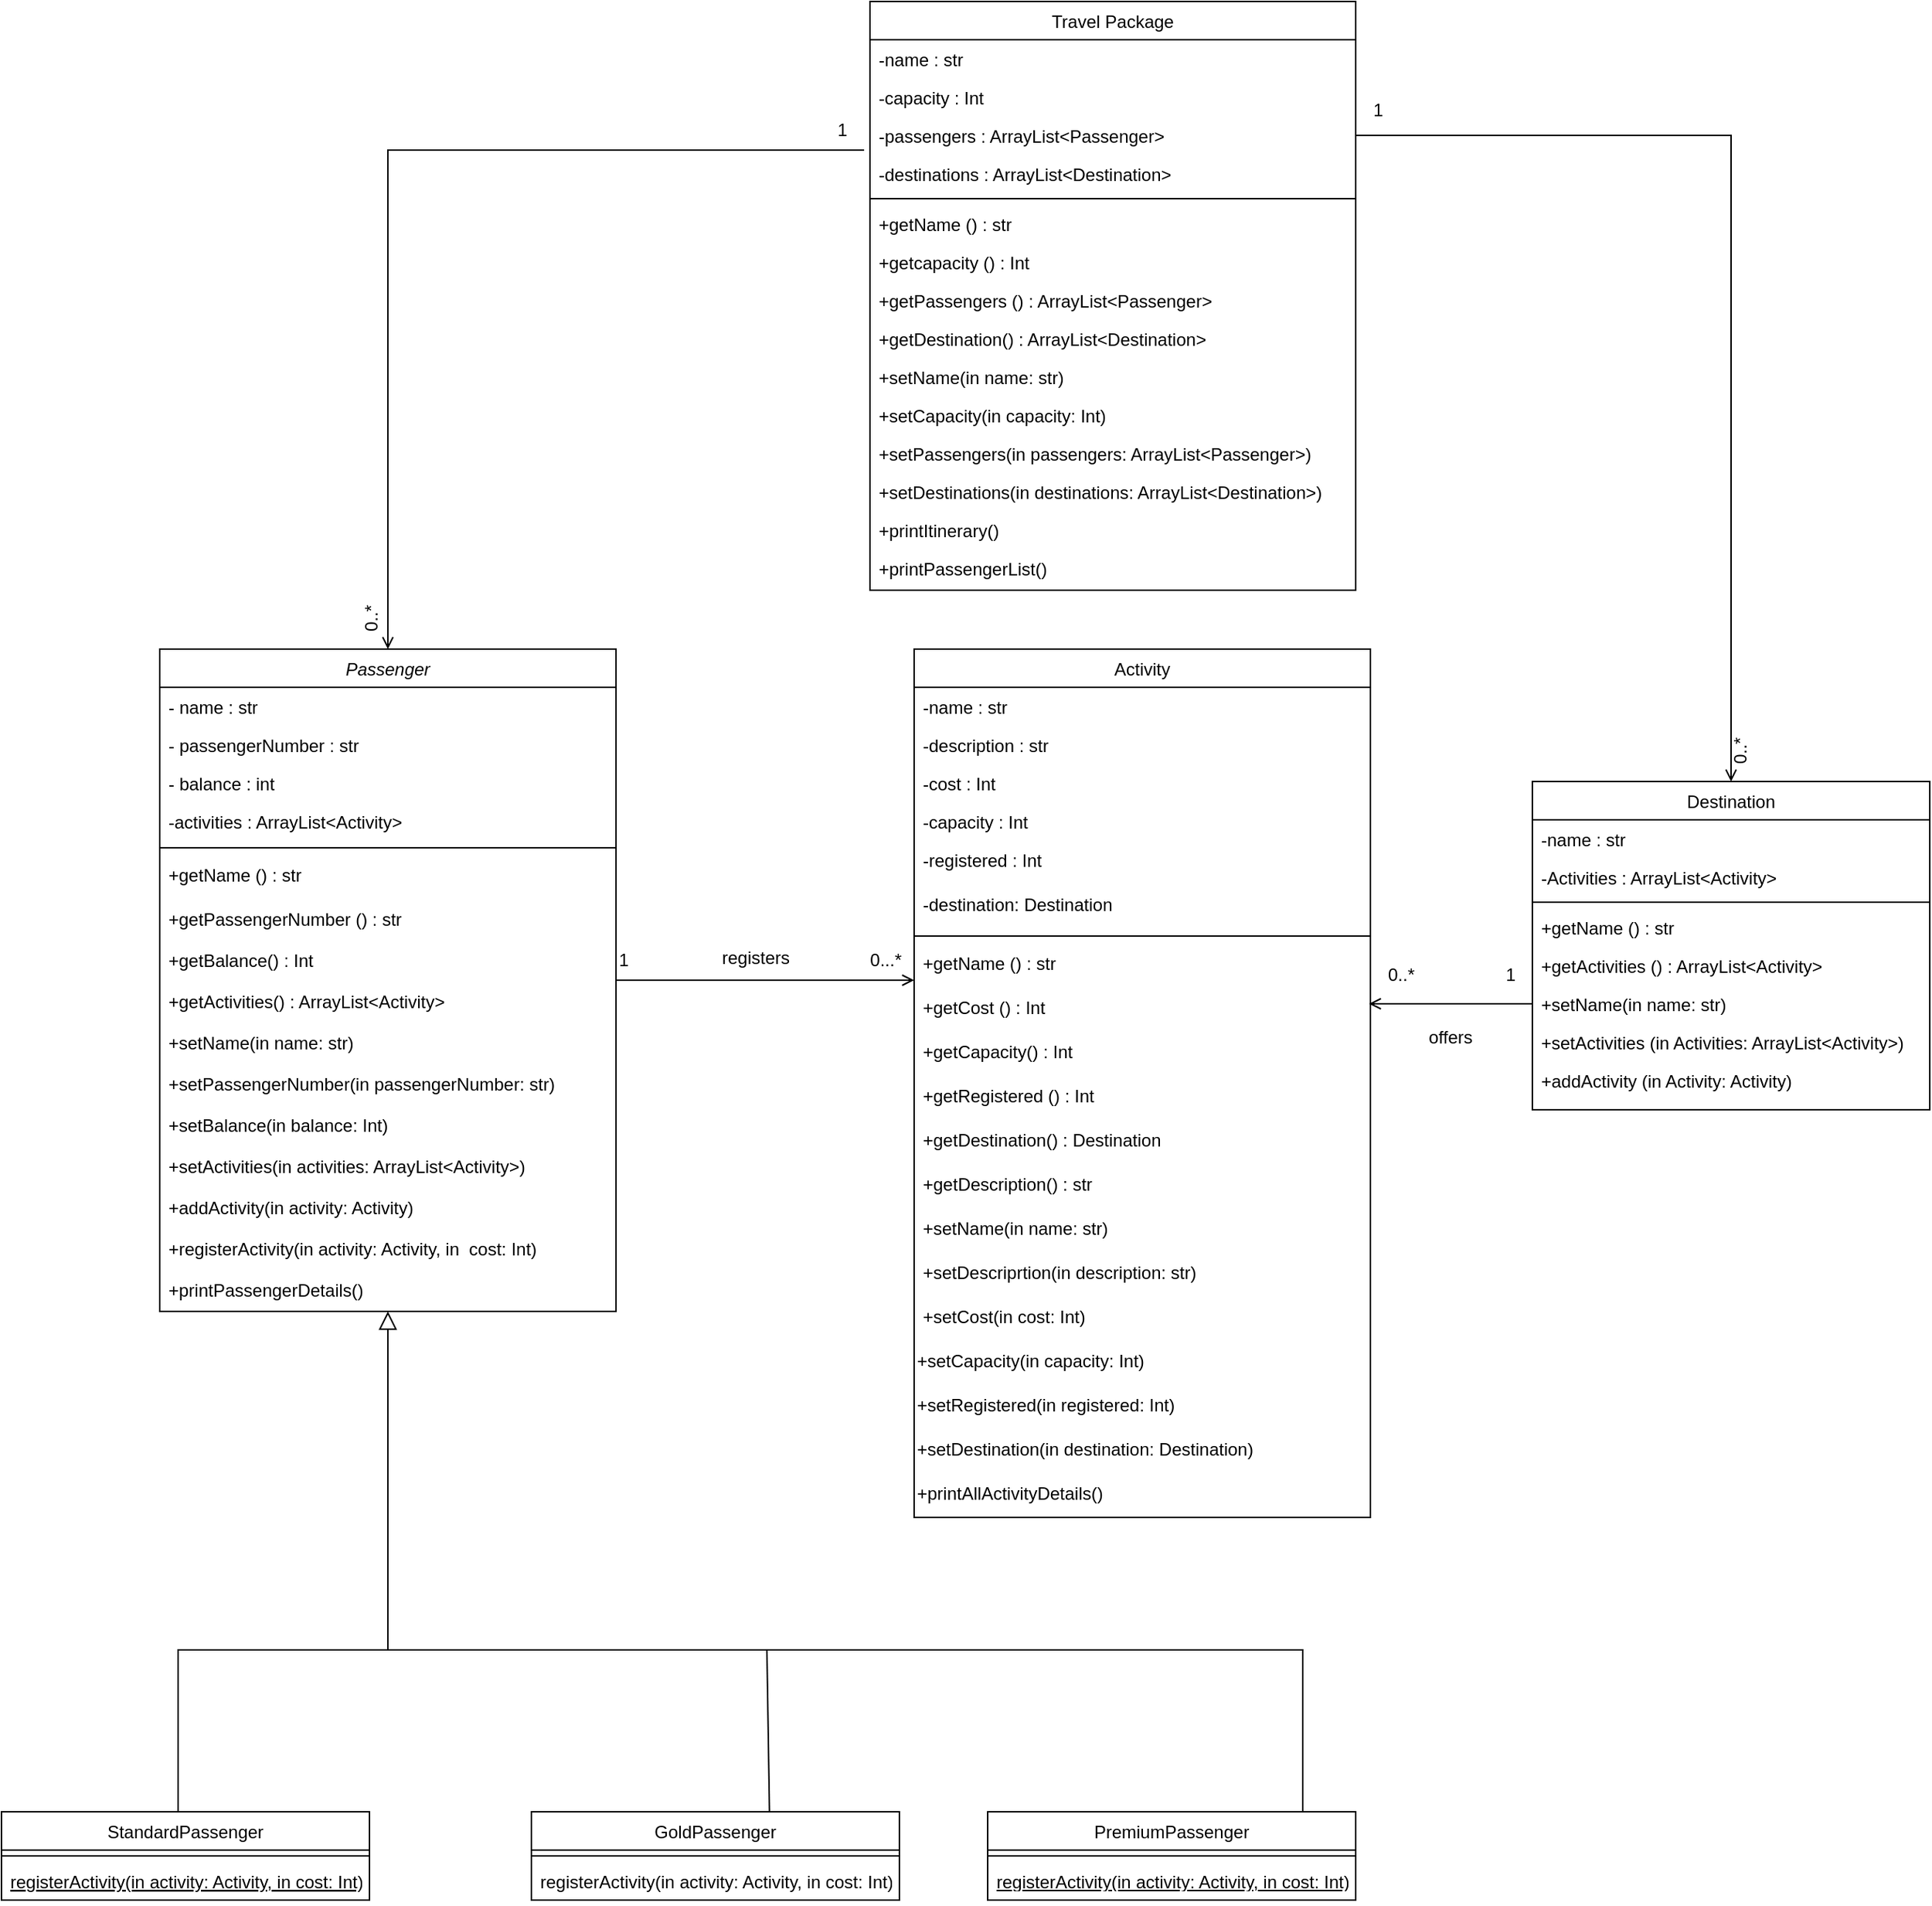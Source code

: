 <mxfile version="24.0.7" type="github">
  <diagram id="C5RBs43oDa-KdzZeNtuy" name="Page-1">
    <mxGraphModel dx="1434" dy="5427" grid="1" gridSize="10" guides="1" tooltips="1" connect="1" arrows="1" fold="1" page="1" pageScale="1" pageWidth="3300" pageHeight="4681" math="0" shadow="0">
      <root>
        <mxCell id="WIyWlLk6GJQsqaUBKTNV-0" />
        <mxCell id="WIyWlLk6GJQsqaUBKTNV-1" parent="WIyWlLk6GJQsqaUBKTNV-0" />
        <mxCell id="zkfFHV4jXpPFQw0GAbJ--0" value="Passenger" style="swimlane;fontStyle=2;align=center;verticalAlign=top;childLayout=stackLayout;horizontal=1;startSize=26;horizontalStack=0;resizeParent=1;resizeLast=0;collapsible=1;marginBottom=0;rounded=0;shadow=0;strokeWidth=1;" parent="WIyWlLk6GJQsqaUBKTNV-1" vertex="1">
          <mxGeometry x="227.5" y="270" width="310" height="450" as="geometry">
            <mxRectangle x="230" y="140" width="160" height="26" as="alternateBounds" />
          </mxGeometry>
        </mxCell>
        <mxCell id="zkfFHV4jXpPFQw0GAbJ--1" value="- name : str" style="text;align=left;verticalAlign=top;spacingLeft=4;spacingRight=4;overflow=hidden;rotatable=0;points=[[0,0.5],[1,0.5]];portConstraint=eastwest;" parent="zkfFHV4jXpPFQw0GAbJ--0" vertex="1">
          <mxGeometry y="26" width="310" height="26" as="geometry" />
        </mxCell>
        <mxCell id="zkfFHV4jXpPFQw0GAbJ--2" value="- passengerNumber : str" style="text;align=left;verticalAlign=top;spacingLeft=4;spacingRight=4;overflow=hidden;rotatable=0;points=[[0,0.5],[1,0.5]];portConstraint=eastwest;rounded=0;shadow=0;html=0;" parent="zkfFHV4jXpPFQw0GAbJ--0" vertex="1">
          <mxGeometry y="52" width="310" height="26" as="geometry" />
        </mxCell>
        <mxCell id="zkfFHV4jXpPFQw0GAbJ--3" value="- balance : int&#xa;&#xa;- Activities : ArrayLost&lt;Activity&gt;" style="text;align=left;verticalAlign=top;spacingLeft=4;spacingRight=4;overflow=hidden;rotatable=0;points=[[0,0.5],[1,0.5]];portConstraint=eastwest;rounded=0;shadow=0;html=0;" parent="zkfFHV4jXpPFQw0GAbJ--0" vertex="1">
          <mxGeometry y="78" width="310" height="26" as="geometry" />
        </mxCell>
        <mxCell id="fB54AsZIP67jXepSMX-1-92" value="-activities : ArrayList&lt;Activity&gt;" style="text;align=left;verticalAlign=top;spacingLeft=4;spacingRight=4;overflow=hidden;rotatable=0;points=[[0,0.5],[1,0.5]];portConstraint=eastwest;rounded=0;shadow=0;html=0;" vertex="1" parent="zkfFHV4jXpPFQw0GAbJ--0">
          <mxGeometry y="104" width="310" height="26" as="geometry" />
        </mxCell>
        <mxCell id="zkfFHV4jXpPFQw0GAbJ--4" value="" style="line;html=1;strokeWidth=1;align=left;verticalAlign=middle;spacingTop=-1;spacingLeft=3;spacingRight=3;rotatable=0;labelPosition=right;points=[];portConstraint=eastwest;" parent="zkfFHV4jXpPFQw0GAbJ--0" vertex="1">
          <mxGeometry y="130" width="310" height="10" as="geometry" />
        </mxCell>
        <mxCell id="zkfFHV4jXpPFQw0GAbJ--5" value="+getName () : str" style="text;align=left;verticalAlign=top;spacingLeft=4;spacingRight=4;overflow=hidden;rotatable=0;points=[[0,0.5],[1,0.5]];portConstraint=eastwest;" parent="zkfFHV4jXpPFQw0GAbJ--0" vertex="1">
          <mxGeometry y="140" width="310" height="30" as="geometry" />
        </mxCell>
        <mxCell id="fB54AsZIP67jXepSMX-1-48" value="+getPassengerNumber () : str" style="text;align=left;verticalAlign=top;spacingLeft=4;spacingRight=4;overflow=hidden;rotatable=0;points=[[0,0.5],[1,0.5]];portConstraint=eastwest;" vertex="1" parent="zkfFHV4jXpPFQw0GAbJ--0">
          <mxGeometry y="170" width="310" height="28" as="geometry" />
        </mxCell>
        <mxCell id="fB54AsZIP67jXepSMX-1-49" value="+getBalance() : Int" style="text;align=left;verticalAlign=top;spacingLeft=4;spacingRight=4;overflow=hidden;rotatable=0;points=[[0,0.5],[1,0.5]];portConstraint=eastwest;" vertex="1" parent="zkfFHV4jXpPFQw0GAbJ--0">
          <mxGeometry y="198" width="310" height="28" as="geometry" />
        </mxCell>
        <mxCell id="fB54AsZIP67jXepSMX-1-93" value="+getActivities() : ArrayList&lt;Activity&gt;" style="text;align=left;verticalAlign=top;spacingLeft=4;spacingRight=4;overflow=hidden;rotatable=0;points=[[0,0.5],[1,0.5]];portConstraint=eastwest;" vertex="1" parent="zkfFHV4jXpPFQw0GAbJ--0">
          <mxGeometry y="226" width="310" height="28" as="geometry" />
        </mxCell>
        <mxCell id="fB54AsZIP67jXepSMX-1-94" value="+setName(in name: str) " style="text;align=left;verticalAlign=top;spacingLeft=4;spacingRight=4;overflow=hidden;rotatable=0;points=[[0,0.5],[1,0.5]];portConstraint=eastwest;" vertex="1" parent="zkfFHV4jXpPFQw0GAbJ--0">
          <mxGeometry y="254" width="310" height="28" as="geometry" />
        </mxCell>
        <mxCell id="fB54AsZIP67jXepSMX-1-95" value="+setPassengerNumber(in passengerNumber: str) " style="text;align=left;verticalAlign=top;spacingLeft=4;spacingRight=4;overflow=hidden;rotatable=0;points=[[0,0.5],[1,0.5]];portConstraint=eastwest;" vertex="1" parent="zkfFHV4jXpPFQw0GAbJ--0">
          <mxGeometry y="282" width="310" height="28" as="geometry" />
        </mxCell>
        <mxCell id="fB54AsZIP67jXepSMX-1-96" value="+setBalance(in balance: Int) " style="text;align=left;verticalAlign=top;spacingLeft=4;spacingRight=4;overflow=hidden;rotatable=0;points=[[0,0.5],[1,0.5]];portConstraint=eastwest;" vertex="1" parent="zkfFHV4jXpPFQw0GAbJ--0">
          <mxGeometry y="310" width="310" height="28" as="geometry" />
        </mxCell>
        <mxCell id="fB54AsZIP67jXepSMX-1-97" value="+setActivities(in activities: ArrayList&lt;Activity&gt;) " style="text;align=left;verticalAlign=top;spacingLeft=4;spacingRight=4;overflow=hidden;rotatable=0;points=[[0,0.5],[1,0.5]];portConstraint=eastwest;" vertex="1" parent="zkfFHV4jXpPFQw0GAbJ--0">
          <mxGeometry y="338" width="310" height="28" as="geometry" />
        </mxCell>
        <mxCell id="fB54AsZIP67jXepSMX-1-112" value="+addActivity(in activity: Activity) " style="text;align=left;verticalAlign=top;spacingLeft=4;spacingRight=4;overflow=hidden;rotatable=0;points=[[0,0.5],[1,0.5]];portConstraint=eastwest;" vertex="1" parent="zkfFHV4jXpPFQw0GAbJ--0">
          <mxGeometry y="366" width="310" height="28" as="geometry" />
        </mxCell>
        <mxCell id="fB54AsZIP67jXepSMX-1-113" value="+registerActivity(in activity: Activity, in  cost: Int) " style="text;align=left;verticalAlign=top;spacingLeft=4;spacingRight=4;overflow=hidden;rotatable=0;points=[[0,0.5],[1,0.5]];portConstraint=eastwest;" vertex="1" parent="zkfFHV4jXpPFQw0GAbJ--0">
          <mxGeometry y="394" width="310" height="28" as="geometry" />
        </mxCell>
        <mxCell id="fB54AsZIP67jXepSMX-1-114" value="+printPassengerDetails()" style="text;align=left;verticalAlign=top;spacingLeft=4;spacingRight=4;overflow=hidden;rotatable=0;points=[[0,0.5],[1,0.5]];portConstraint=eastwest;" vertex="1" parent="zkfFHV4jXpPFQw0GAbJ--0">
          <mxGeometry y="422" width="310" height="28" as="geometry" />
        </mxCell>
        <mxCell id="zkfFHV4jXpPFQw0GAbJ--6" value="StandardPassenger" style="swimlane;fontStyle=0;align=center;verticalAlign=top;childLayout=stackLayout;horizontal=1;startSize=26;horizontalStack=0;resizeParent=1;resizeLast=0;collapsible=1;marginBottom=0;rounded=0;shadow=0;strokeWidth=1;" parent="WIyWlLk6GJQsqaUBKTNV-1" vertex="1">
          <mxGeometry x="120" y="1060" width="250" height="60" as="geometry">
            <mxRectangle x="130" y="380" width="160" height="26" as="alternateBounds" />
          </mxGeometry>
        </mxCell>
        <mxCell id="zkfFHV4jXpPFQw0GAbJ--9" value="" style="line;html=1;strokeWidth=1;align=left;verticalAlign=middle;spacingTop=-1;spacingLeft=3;spacingRight=3;rotatable=0;labelPosition=right;points=[];portConstraint=eastwest;" parent="zkfFHV4jXpPFQw0GAbJ--6" vertex="1">
          <mxGeometry y="26" width="250" height="8" as="geometry" />
        </mxCell>
        <mxCell id="zkfFHV4jXpPFQw0GAbJ--10" value="registerActivity(in activity: Activity, in cost: Int)" style="text;align=left;verticalAlign=top;spacingLeft=4;spacingRight=4;overflow=hidden;rotatable=0;points=[[0,0.5],[1,0.5]];portConstraint=eastwest;fontStyle=4" parent="zkfFHV4jXpPFQw0GAbJ--6" vertex="1">
          <mxGeometry y="34" width="250" height="20" as="geometry" />
        </mxCell>
        <mxCell id="zkfFHV4jXpPFQw0GAbJ--16" value="" style="endArrow=block;endSize=10;endFill=0;shadow=0;strokeWidth=1;rounded=0;curved=0;edgeStyle=elbowEdgeStyle;elbow=vertical;exitX=0.856;exitY=0.014;exitDx=0;exitDy=0;exitPerimeter=0;" parent="WIyWlLk6GJQsqaUBKTNV-1" source="fB54AsZIP67jXepSMX-1-9" target="zkfFHV4jXpPFQw0GAbJ--0" edge="1">
          <mxGeometry width="160" relative="1" as="geometry">
            <mxPoint x="900" y="730" as="sourcePoint" />
            <mxPoint x="630" y="581" as="targetPoint" />
            <Array as="points">
              <mxPoint x="650" y="950" />
            </Array>
          </mxGeometry>
        </mxCell>
        <mxCell id="zkfFHV4jXpPFQw0GAbJ--17" value="Activity" style="swimlane;fontStyle=0;align=center;verticalAlign=top;childLayout=stackLayout;horizontal=1;startSize=26;horizontalStack=0;resizeParent=1;resizeLast=0;collapsible=1;marginBottom=0;rounded=0;shadow=0;strokeWidth=1;" parent="WIyWlLk6GJQsqaUBKTNV-1" vertex="1">
          <mxGeometry x="740" y="270" width="310" height="590" as="geometry">
            <mxRectangle x="550" y="140" width="160" height="26" as="alternateBounds" />
          </mxGeometry>
        </mxCell>
        <mxCell id="zkfFHV4jXpPFQw0GAbJ--18" value="-name : str" style="text;align=left;verticalAlign=top;spacingLeft=4;spacingRight=4;overflow=hidden;rotatable=0;points=[[0,0.5],[1,0.5]];portConstraint=eastwest;" parent="zkfFHV4jXpPFQw0GAbJ--17" vertex="1">
          <mxGeometry y="26" width="310" height="26" as="geometry" />
        </mxCell>
        <mxCell id="zkfFHV4jXpPFQw0GAbJ--19" value="-description : str" style="text;align=left;verticalAlign=top;spacingLeft=4;spacingRight=4;overflow=hidden;rotatable=0;points=[[0,0.5],[1,0.5]];portConstraint=eastwest;rounded=0;shadow=0;html=0;" parent="zkfFHV4jXpPFQw0GAbJ--17" vertex="1">
          <mxGeometry y="52" width="310" height="26" as="geometry" />
        </mxCell>
        <mxCell id="zkfFHV4jXpPFQw0GAbJ--20" value="-cost : Int" style="text;align=left;verticalAlign=top;spacingLeft=4;spacingRight=4;overflow=hidden;rotatable=0;points=[[0,0.5],[1,0.5]];portConstraint=eastwest;rounded=0;shadow=0;html=0;" parent="zkfFHV4jXpPFQw0GAbJ--17" vertex="1">
          <mxGeometry y="78" width="310" height="26" as="geometry" />
        </mxCell>
        <mxCell id="zkfFHV4jXpPFQw0GAbJ--21" value="-capacity : Int" style="text;align=left;verticalAlign=top;spacingLeft=4;spacingRight=4;overflow=hidden;rotatable=0;points=[[0,0.5],[1,0.5]];portConstraint=eastwest;rounded=0;shadow=0;html=0;" parent="zkfFHV4jXpPFQw0GAbJ--17" vertex="1">
          <mxGeometry y="104" width="310" height="26" as="geometry" />
        </mxCell>
        <mxCell id="zkfFHV4jXpPFQw0GAbJ--22" value="-registered : Int" style="text;align=left;verticalAlign=top;spacingLeft=4;spacingRight=4;overflow=hidden;rotatable=0;points=[[0,0.5],[1,0.5]];portConstraint=eastwest;rounded=0;shadow=0;html=0;" parent="zkfFHV4jXpPFQw0GAbJ--17" vertex="1">
          <mxGeometry y="130" width="310" height="30" as="geometry" />
        </mxCell>
        <mxCell id="fB54AsZIP67jXepSMX-1-122" value="-destination: Destination" style="text;align=left;verticalAlign=top;spacingLeft=4;spacingRight=4;overflow=hidden;rotatable=0;points=[[0,0.5],[1,0.5]];portConstraint=eastwest;rounded=0;shadow=0;html=0;" vertex="1" parent="zkfFHV4jXpPFQw0GAbJ--17">
          <mxGeometry y="160" width="310" height="30" as="geometry" />
        </mxCell>
        <mxCell id="zkfFHV4jXpPFQw0GAbJ--23" value="" style="line;html=1;strokeWidth=1;align=left;verticalAlign=middle;spacingTop=-1;spacingLeft=3;spacingRight=3;rotatable=0;labelPosition=right;points=[];portConstraint=eastwest;" parent="zkfFHV4jXpPFQw0GAbJ--17" vertex="1">
          <mxGeometry y="190" width="310" height="10" as="geometry" />
        </mxCell>
        <mxCell id="fB54AsZIP67jXepSMX-1-123" value="+getName () : str" style="text;align=left;verticalAlign=top;spacingLeft=4;spacingRight=4;overflow=hidden;rotatable=0;points=[[0,0.5],[1,0.5]];portConstraint=eastwest;" vertex="1" parent="zkfFHV4jXpPFQw0GAbJ--17">
          <mxGeometry y="200" width="310" height="30" as="geometry" />
        </mxCell>
        <mxCell id="fB54AsZIP67jXepSMX-1-124" value="+getCost () : Int" style="text;align=left;verticalAlign=top;spacingLeft=4;spacingRight=4;overflow=hidden;rotatable=0;points=[[0,0.5],[1,0.5]];portConstraint=eastwest;" vertex="1" parent="zkfFHV4jXpPFQw0GAbJ--17">
          <mxGeometry y="230" width="310" height="30" as="geometry" />
        </mxCell>
        <mxCell id="fB54AsZIP67jXepSMX-1-125" value="+getCapacity() : Int" style="text;align=left;verticalAlign=top;spacingLeft=4;spacingRight=4;overflow=hidden;rotatable=0;points=[[0,0.5],[1,0.5]];portConstraint=eastwest;" vertex="1" parent="zkfFHV4jXpPFQw0GAbJ--17">
          <mxGeometry y="260" width="310" height="30" as="geometry" />
        </mxCell>
        <mxCell id="fB54AsZIP67jXepSMX-1-126" value="+getRegistered () : Int" style="text;align=left;verticalAlign=top;spacingLeft=4;spacingRight=4;overflow=hidden;rotatable=0;points=[[0,0.5],[1,0.5]];portConstraint=eastwest;" vertex="1" parent="zkfFHV4jXpPFQw0GAbJ--17">
          <mxGeometry y="290" width="310" height="30" as="geometry" />
        </mxCell>
        <mxCell id="fB54AsZIP67jXepSMX-1-127" value="+getDestination() : Destination" style="text;align=left;verticalAlign=top;spacingLeft=4;spacingRight=4;overflow=hidden;rotatable=0;points=[[0,0.5],[1,0.5]];portConstraint=eastwest;" vertex="1" parent="zkfFHV4jXpPFQw0GAbJ--17">
          <mxGeometry y="320" width="310" height="30" as="geometry" />
        </mxCell>
        <mxCell id="fB54AsZIP67jXepSMX-1-155" value="+getDescription() : str " style="text;align=left;verticalAlign=top;spacingLeft=4;spacingRight=4;overflow=hidden;rotatable=0;points=[[0,0.5],[1,0.5]];portConstraint=eastwest;" vertex="1" parent="zkfFHV4jXpPFQw0GAbJ--17">
          <mxGeometry y="350" width="310" height="30" as="geometry" />
        </mxCell>
        <mxCell id="fB54AsZIP67jXepSMX-1-156" value="+setName(in name: str)" style="text;align=left;verticalAlign=top;spacingLeft=4;spacingRight=4;overflow=hidden;rotatable=0;points=[[0,0.5],[1,0.5]];portConstraint=eastwest;" vertex="1" parent="zkfFHV4jXpPFQw0GAbJ--17">
          <mxGeometry y="380" width="310" height="30" as="geometry" />
        </mxCell>
        <mxCell id="fB54AsZIP67jXepSMX-1-157" value="+setDescriprtion(in description: str)" style="text;align=left;verticalAlign=top;spacingLeft=4;spacingRight=4;overflow=hidden;rotatable=0;points=[[0,0.5],[1,0.5]];portConstraint=eastwest;" vertex="1" parent="zkfFHV4jXpPFQw0GAbJ--17">
          <mxGeometry y="410" width="310" height="30" as="geometry" />
        </mxCell>
        <mxCell id="fB54AsZIP67jXepSMX-1-158" value="+setCost(in cost: Int)" style="text;align=left;verticalAlign=top;spacingLeft=4;spacingRight=4;overflow=hidden;rotatable=0;points=[[0,0.5],[1,0.5]];portConstraint=eastwest;" vertex="1" parent="zkfFHV4jXpPFQw0GAbJ--17">
          <mxGeometry y="440" width="310" height="30" as="geometry" />
        </mxCell>
        <mxCell id="fB54AsZIP67jXepSMX-1-159" value="+setCapacity(in capacity: Int)" style="text;whiteSpace=wrap;html=1;" vertex="1" parent="zkfFHV4jXpPFQw0GAbJ--17">
          <mxGeometry y="470" width="310" height="30" as="geometry" />
        </mxCell>
        <mxCell id="fB54AsZIP67jXepSMX-1-160" value="+setRegistered(in registered: Int)" style="text;whiteSpace=wrap;html=1;" vertex="1" parent="zkfFHV4jXpPFQw0GAbJ--17">
          <mxGeometry y="500" width="310" height="30" as="geometry" />
        </mxCell>
        <mxCell id="fB54AsZIP67jXepSMX-1-162" value="+setDestination(in destination: Destination)" style="text;whiteSpace=wrap;html=1;" vertex="1" parent="zkfFHV4jXpPFQw0GAbJ--17">
          <mxGeometry y="530" width="310" height="30" as="geometry" />
        </mxCell>
        <mxCell id="fB54AsZIP67jXepSMX-1-163" value="+printAllActivityDetails()" style="text;whiteSpace=wrap;html=1;" vertex="1" parent="zkfFHV4jXpPFQw0GAbJ--17">
          <mxGeometry y="560" width="310" height="30" as="geometry" />
        </mxCell>
        <mxCell id="zkfFHV4jXpPFQw0GAbJ--26" value="" style="endArrow=open;shadow=0;strokeWidth=1;rounded=0;curved=0;endFill=1;edgeStyle=elbowEdgeStyle;elbow=vertical;" parent="WIyWlLk6GJQsqaUBKTNV-1" source="zkfFHV4jXpPFQw0GAbJ--0" target="zkfFHV4jXpPFQw0GAbJ--17" edge="1">
          <mxGeometry x="0.5" y="41" relative="1" as="geometry">
            <mxPoint x="700" y="502" as="sourcePoint" />
            <mxPoint x="860" y="502" as="targetPoint" />
            <mxPoint x="-40" y="32" as="offset" />
          </mxGeometry>
        </mxCell>
        <mxCell id="zkfFHV4jXpPFQw0GAbJ--27" value="1" style="resizable=0;align=left;verticalAlign=bottom;labelBackgroundColor=none;fontSize=12;" parent="zkfFHV4jXpPFQw0GAbJ--26" connectable="0" vertex="1">
          <mxGeometry x="-1" relative="1" as="geometry">
            <mxPoint y="-5" as="offset" />
          </mxGeometry>
        </mxCell>
        <mxCell id="zkfFHV4jXpPFQw0GAbJ--28" value="0...*" style="resizable=0;align=right;verticalAlign=bottom;labelBackgroundColor=none;fontSize=12;" parent="zkfFHV4jXpPFQw0GAbJ--26" connectable="0" vertex="1">
          <mxGeometry x="1" relative="1" as="geometry">
            <mxPoint x="-7" y="-5" as="offset" />
          </mxGeometry>
        </mxCell>
        <mxCell id="zkfFHV4jXpPFQw0GAbJ--29" value="registers" style="text;html=1;resizable=0;points=[];;align=center;verticalAlign=middle;labelBackgroundColor=none;rounded=0;shadow=0;strokeWidth=1;fontSize=12;" parent="zkfFHV4jXpPFQw0GAbJ--26" vertex="1" connectable="0">
          <mxGeometry x="0.5" y="49" relative="1" as="geometry">
            <mxPoint x="-58" y="34" as="offset" />
          </mxGeometry>
        </mxCell>
        <mxCell id="fB54AsZIP67jXepSMX-1-3" value="GoldPassenger" style="swimlane;fontStyle=0;align=center;verticalAlign=top;childLayout=stackLayout;horizontal=1;startSize=26;horizontalStack=0;resizeParent=1;resizeLast=0;collapsible=1;marginBottom=0;rounded=0;shadow=0;strokeWidth=1;" vertex="1" parent="WIyWlLk6GJQsqaUBKTNV-1">
          <mxGeometry x="480" y="1060" width="250" height="60" as="geometry">
            <mxRectangle x="130" y="380" width="160" height="26" as="alternateBounds" />
          </mxGeometry>
        </mxCell>
        <mxCell id="fB54AsZIP67jXepSMX-1-6" value="" style="line;html=1;strokeWidth=1;align=left;verticalAlign=middle;spacingTop=-1;spacingLeft=3;spacingRight=3;rotatable=0;labelPosition=right;points=[];portConstraint=eastwest;" vertex="1" parent="fB54AsZIP67jXepSMX-1-3">
          <mxGeometry y="26" width="250" height="8" as="geometry" />
        </mxCell>
        <mxCell id="fB54AsZIP67jXepSMX-1-5" value="registerActivity(in activity: Activity, in cost: Int)" style="text;align=left;verticalAlign=top;spacingLeft=4;spacingRight=4;overflow=hidden;rotatable=0;points=[[0,0.5],[1,0.5]];portConstraint=eastwest;rounded=0;shadow=0;html=0;" vertex="1" parent="fB54AsZIP67jXepSMX-1-3">
          <mxGeometry y="34" width="250" height="26" as="geometry" />
        </mxCell>
        <mxCell id="fB54AsZIP67jXepSMX-1-9" value="PremiumPassenger" style="swimlane;fontStyle=0;align=center;verticalAlign=top;childLayout=stackLayout;horizontal=1;startSize=26;horizontalStack=0;resizeParent=1;resizeLast=0;collapsible=1;marginBottom=0;rounded=0;shadow=0;strokeWidth=1;" vertex="1" parent="WIyWlLk6GJQsqaUBKTNV-1">
          <mxGeometry x="790" y="1060" width="250" height="60" as="geometry">
            <mxRectangle x="130" y="380" width="160" height="26" as="alternateBounds" />
          </mxGeometry>
        </mxCell>
        <mxCell id="fB54AsZIP67jXepSMX-1-12" value="" style="line;html=1;strokeWidth=1;align=left;verticalAlign=middle;spacingTop=-1;spacingLeft=3;spacingRight=3;rotatable=0;labelPosition=right;points=[];portConstraint=eastwest;" vertex="1" parent="fB54AsZIP67jXepSMX-1-9">
          <mxGeometry y="26" width="250" height="8" as="geometry" />
        </mxCell>
        <mxCell id="fB54AsZIP67jXepSMX-1-13" value="registerActivity(in activity: Activity, in cost: Int)" style="text;align=left;verticalAlign=top;spacingLeft=4;spacingRight=4;overflow=hidden;rotatable=0;points=[[0,0.5],[1,0.5]];portConstraint=eastwest;fontStyle=4" vertex="1" parent="fB54AsZIP67jXepSMX-1-9">
          <mxGeometry y="34" width="250" height="16" as="geometry" />
        </mxCell>
        <mxCell id="fB54AsZIP67jXepSMX-1-18" value="Destination" style="swimlane;fontStyle=0;align=center;verticalAlign=top;childLayout=stackLayout;horizontal=1;startSize=26;horizontalStack=0;resizeParent=1;resizeLast=0;collapsible=1;marginBottom=0;rounded=0;shadow=0;strokeWidth=1;" vertex="1" parent="WIyWlLk6GJQsqaUBKTNV-1">
          <mxGeometry x="1160" y="360" width="270" height="223" as="geometry">
            <mxRectangle x="550" y="140" width="160" height="26" as="alternateBounds" />
          </mxGeometry>
        </mxCell>
        <mxCell id="fB54AsZIP67jXepSMX-1-19" value="-name : str" style="text;align=left;verticalAlign=top;spacingLeft=4;spacingRight=4;overflow=hidden;rotatable=0;points=[[0,0.5],[1,0.5]];portConstraint=eastwest;" vertex="1" parent="fB54AsZIP67jXepSMX-1-18">
          <mxGeometry y="26" width="270" height="26" as="geometry" />
        </mxCell>
        <mxCell id="fB54AsZIP67jXepSMX-1-20" value="-Activities : ArrayList&lt;Activity&gt;" style="text;align=left;verticalAlign=top;spacingLeft=4;spacingRight=4;overflow=hidden;rotatable=0;points=[[0,0.5],[1,0.5]];portConstraint=eastwest;rounded=0;shadow=0;html=0;" vertex="1" parent="fB54AsZIP67jXepSMX-1-18">
          <mxGeometry y="52" width="270" height="26" as="geometry" />
        </mxCell>
        <mxCell id="fB54AsZIP67jXepSMX-1-24" value="" style="line;html=1;strokeWidth=1;align=left;verticalAlign=middle;spacingTop=-1;spacingLeft=3;spacingRight=3;rotatable=0;labelPosition=right;points=[];portConstraint=eastwest;" vertex="1" parent="fB54AsZIP67jXepSMX-1-18">
          <mxGeometry y="78" width="270" height="8" as="geometry" />
        </mxCell>
        <mxCell id="fB54AsZIP67jXepSMX-1-25" value="+getName () : str" style="text;align=left;verticalAlign=top;spacingLeft=4;spacingRight=4;overflow=hidden;rotatable=0;points=[[0,0.5],[1,0.5]];portConstraint=eastwest;" vertex="1" parent="fB54AsZIP67jXepSMX-1-18">
          <mxGeometry y="86" width="270" height="26" as="geometry" />
        </mxCell>
        <mxCell id="fB54AsZIP67jXepSMX-1-26" value="+getActivities () : ArrayList&lt;Activity&gt;" style="text;align=left;verticalAlign=top;spacingLeft=4;spacingRight=4;overflow=hidden;rotatable=0;points=[[0,0.5],[1,0.5]];portConstraint=eastwest;" vertex="1" parent="fB54AsZIP67jXepSMX-1-18">
          <mxGeometry y="112" width="270" height="26" as="geometry" />
        </mxCell>
        <mxCell id="fB54AsZIP67jXepSMX-1-175" style="edgeStyle=orthogonalEdgeStyle;rounded=0;orthogonalLoop=1;jettySize=auto;html=1;endArrow=open;endFill=0;" edge="1" parent="fB54AsZIP67jXepSMX-1-18" source="fB54AsZIP67jXepSMX-1-59">
          <mxGeometry relative="1" as="geometry">
            <mxPoint x="-111" y="151" as="targetPoint" />
          </mxGeometry>
        </mxCell>
        <mxCell id="fB54AsZIP67jXepSMX-1-59" value="+setName(in name: str) " style="text;align=left;verticalAlign=top;spacingLeft=4;spacingRight=4;overflow=hidden;rotatable=0;points=[[0,0.5],[1,0.5]];portConstraint=eastwest;" vertex="1" parent="fB54AsZIP67jXepSMX-1-18">
          <mxGeometry y="138" width="270" height="26" as="geometry" />
        </mxCell>
        <mxCell id="fB54AsZIP67jXepSMX-1-58" value="+setActivities (in Activities: ArrayList&lt;Activity&gt;)" style="text;align=left;verticalAlign=top;spacingLeft=4;spacingRight=4;overflow=hidden;rotatable=0;points=[[0,0.5],[1,0.5]];portConstraint=eastwest;" vertex="1" parent="fB54AsZIP67jXepSMX-1-18">
          <mxGeometry y="164" width="270" height="26" as="geometry" />
        </mxCell>
        <mxCell id="fB54AsZIP67jXepSMX-1-60" value="+addActivity (in Activity: Activity)" style="text;align=left;verticalAlign=top;spacingLeft=4;spacingRight=4;overflow=hidden;rotatable=0;points=[[0,0.5],[1,0.5]];portConstraint=eastwest;" vertex="1" parent="fB54AsZIP67jXepSMX-1-18">
          <mxGeometry y="190" width="270" height="26" as="geometry" />
        </mxCell>
        <mxCell id="fB54AsZIP67jXepSMX-1-27" value="Travel Package" style="swimlane;fontStyle=0;align=center;verticalAlign=top;childLayout=stackLayout;horizontal=1;startSize=26;horizontalStack=0;resizeParent=1;resizeLast=0;collapsible=1;marginBottom=0;rounded=0;shadow=0;strokeWidth=1;" vertex="1" parent="WIyWlLk6GJQsqaUBKTNV-1">
          <mxGeometry x="710" y="-170" width="330" height="400" as="geometry">
            <mxRectangle x="550" y="140" width="160" height="26" as="alternateBounds" />
          </mxGeometry>
        </mxCell>
        <mxCell id="fB54AsZIP67jXepSMX-1-28" value="-name : str" style="text;align=left;verticalAlign=top;spacingLeft=4;spacingRight=4;overflow=hidden;rotatable=0;points=[[0,0.5],[1,0.5]];portConstraint=eastwest;" vertex="1" parent="fB54AsZIP67jXepSMX-1-27">
          <mxGeometry y="26" width="330" height="26" as="geometry" />
        </mxCell>
        <mxCell id="fB54AsZIP67jXepSMX-1-29" value="-capacity : Int" style="text;align=left;verticalAlign=top;spacingLeft=4;spacingRight=4;overflow=hidden;rotatable=0;points=[[0,0.5],[1,0.5]];portConstraint=eastwest;rounded=0;shadow=0;html=0;" vertex="1" parent="fB54AsZIP67jXepSMX-1-27">
          <mxGeometry y="52" width="330" height="26" as="geometry" />
        </mxCell>
        <mxCell id="fB54AsZIP67jXepSMX-1-30" value="-passengers : ArrayList&lt;Passenger&gt;" style="text;align=left;verticalAlign=top;spacingLeft=4;spacingRight=4;overflow=hidden;rotatable=0;points=[[0,0.5],[1,0.5]];portConstraint=eastwest;rounded=0;shadow=0;html=0;" vertex="1" parent="fB54AsZIP67jXepSMX-1-27">
          <mxGeometry y="78" width="330" height="26" as="geometry" />
        </mxCell>
        <mxCell id="fB54AsZIP67jXepSMX-1-31" value="-destinations : ArrayList&lt;Destination&gt;" style="text;align=left;verticalAlign=top;spacingLeft=4;spacingRight=4;overflow=hidden;rotatable=0;points=[[0,0.5],[1,0.5]];portConstraint=eastwest;rounded=0;shadow=0;html=0;" vertex="1" parent="fB54AsZIP67jXepSMX-1-27">
          <mxGeometry y="104" width="330" height="26" as="geometry" />
        </mxCell>
        <mxCell id="fB54AsZIP67jXepSMX-1-33" value="" style="line;html=1;strokeWidth=1;align=left;verticalAlign=middle;spacingTop=-1;spacingLeft=3;spacingRight=3;rotatable=0;labelPosition=right;points=[];portConstraint=eastwest;" vertex="1" parent="fB54AsZIP67jXepSMX-1-27">
          <mxGeometry y="130" width="330" height="8" as="geometry" />
        </mxCell>
        <mxCell id="fB54AsZIP67jXepSMX-1-34" value="+getName () : str" style="text;align=left;verticalAlign=top;spacingLeft=4;spacingRight=4;overflow=hidden;rotatable=0;points=[[0,0.5],[1,0.5]];portConstraint=eastwest;" vertex="1" parent="fB54AsZIP67jXepSMX-1-27">
          <mxGeometry y="138" width="330" height="26" as="geometry" />
        </mxCell>
        <mxCell id="fB54AsZIP67jXepSMX-1-35" value="+getcapacity () : Int" style="text;align=left;verticalAlign=top;spacingLeft=4;spacingRight=4;overflow=hidden;rotatable=0;points=[[0,0.5],[1,0.5]];portConstraint=eastwest;" vertex="1" parent="fB54AsZIP67jXepSMX-1-27">
          <mxGeometry y="164" width="330" height="26" as="geometry" />
        </mxCell>
        <mxCell id="fB54AsZIP67jXepSMX-1-70" value="+getPassengers () : ArrayList&lt;Passenger&gt;" style="text;align=left;verticalAlign=top;spacingLeft=4;spacingRight=4;overflow=hidden;rotatable=0;points=[[0,0.5],[1,0.5]];portConstraint=eastwest;" vertex="1" parent="fB54AsZIP67jXepSMX-1-27">
          <mxGeometry y="190" width="330" height="26" as="geometry" />
        </mxCell>
        <mxCell id="fB54AsZIP67jXepSMX-1-71" value="+getDestination() : ArrayList&lt;Destination&gt;" style="text;align=left;verticalAlign=top;spacingLeft=4;spacingRight=4;overflow=hidden;rotatable=0;points=[[0,0.5],[1,0.5]];portConstraint=eastwest;" vertex="1" parent="fB54AsZIP67jXepSMX-1-27">
          <mxGeometry y="216" width="330" height="26" as="geometry" />
        </mxCell>
        <mxCell id="fB54AsZIP67jXepSMX-1-72" value="+setName(in name: str)" style="text;align=left;verticalAlign=top;spacingLeft=4;spacingRight=4;overflow=hidden;rotatable=0;points=[[0,0.5],[1,0.5]];portConstraint=eastwest;" vertex="1" parent="fB54AsZIP67jXepSMX-1-27">
          <mxGeometry y="242" width="330" height="26" as="geometry" />
        </mxCell>
        <mxCell id="fB54AsZIP67jXepSMX-1-73" value="+setCapacity(in capacity: Int)" style="text;align=left;verticalAlign=top;spacingLeft=4;spacingRight=4;overflow=hidden;rotatable=0;points=[[0,0.5],[1,0.5]];portConstraint=eastwest;" vertex="1" parent="fB54AsZIP67jXepSMX-1-27">
          <mxGeometry y="268" width="330" height="26" as="geometry" />
        </mxCell>
        <mxCell id="fB54AsZIP67jXepSMX-1-88" value="+setPassengers(in passengers: ArrayList&lt;Passenger&gt;)" style="text;align=left;verticalAlign=top;spacingLeft=4;spacingRight=4;overflow=hidden;rotatable=0;points=[[0,0.5],[1,0.5]];portConstraint=eastwest;" vertex="1" parent="fB54AsZIP67jXepSMX-1-27">
          <mxGeometry y="294" width="330" height="26" as="geometry" />
        </mxCell>
        <mxCell id="fB54AsZIP67jXepSMX-1-89" value="+setDestinations(in destinations: ArrayList&lt;Destination&gt;)" style="text;align=left;verticalAlign=top;spacingLeft=4;spacingRight=4;overflow=hidden;rotatable=0;points=[[0,0.5],[1,0.5]];portConstraint=eastwest;" vertex="1" parent="fB54AsZIP67jXepSMX-1-27">
          <mxGeometry y="320" width="330" height="26" as="geometry" />
        </mxCell>
        <mxCell id="fB54AsZIP67jXepSMX-1-90" value="+printItinerary()" style="text;align=left;verticalAlign=top;spacingLeft=4;spacingRight=4;overflow=hidden;rotatable=0;points=[[0,0.5],[1,0.5]];portConstraint=eastwest;" vertex="1" parent="fB54AsZIP67jXepSMX-1-27">
          <mxGeometry y="346" width="330" height="26" as="geometry" />
        </mxCell>
        <mxCell id="fB54AsZIP67jXepSMX-1-91" value="+printPassengerList()" style="text;align=left;verticalAlign=top;spacingLeft=4;spacingRight=4;overflow=hidden;rotatable=0;points=[[0,0.5],[1,0.5]];portConstraint=eastwest;" vertex="1" parent="fB54AsZIP67jXepSMX-1-27">
          <mxGeometry y="372" width="330" height="26" as="geometry" />
        </mxCell>
        <mxCell id="fB54AsZIP67jXepSMX-1-161" value="" style="endArrow=none;html=1;rounded=0;exitX=0.647;exitY=0.007;exitDx=0;exitDy=0;exitPerimeter=0;" edge="1" parent="WIyWlLk6GJQsqaUBKTNV-1" source="fB54AsZIP67jXepSMX-1-3">
          <mxGeometry width="50" height="50" relative="1" as="geometry">
            <mxPoint x="640" y="1040" as="sourcePoint" />
            <mxPoint x="640" y="950" as="targetPoint" />
          </mxGeometry>
        </mxCell>
        <mxCell id="fB54AsZIP67jXepSMX-1-166" value="1" style="resizable=0;align=left;verticalAlign=bottom;labelBackgroundColor=none;fontSize=12;rotation=0;" connectable="0" vertex="1" parent="WIyWlLk6GJQsqaUBKTNV-1">
          <mxGeometry x="710" y="-80" as="geometry">
            <mxPoint x="-24" y="6" as="offset" />
          </mxGeometry>
        </mxCell>
        <mxCell id="fB54AsZIP67jXepSMX-1-36" style="edgeStyle=orthogonalEdgeStyle;rounded=0;orthogonalLoop=1;jettySize=auto;html=1;exitX=-0.012;exitY=-0.115;exitDx=0;exitDy=0;entryX=0.5;entryY=0;entryDx=0;entryDy=0;endArrow=open;endFill=0;exitPerimeter=0;" edge="1" parent="WIyWlLk6GJQsqaUBKTNV-1" source="fB54AsZIP67jXepSMX-1-31" target="zkfFHV4jXpPFQw0GAbJ--0">
          <mxGeometry relative="1" as="geometry" />
        </mxCell>
        <mxCell id="fB54AsZIP67jXepSMX-1-167" value="0..*" style="resizable=0;align=left;verticalAlign=bottom;labelBackgroundColor=none;fontSize=12;rotation=-90;" connectable="0" vertex="1" parent="WIyWlLk6GJQsqaUBKTNV-1">
          <mxGeometry x="380" y="260" as="geometry" />
        </mxCell>
        <mxCell id="fB54AsZIP67jXepSMX-1-37" style="edgeStyle=orthogonalEdgeStyle;rounded=0;orthogonalLoop=1;jettySize=auto;html=1;exitX=1;exitY=0.5;exitDx=0;exitDy=0;entryX=0.5;entryY=0;entryDx=0;entryDy=0;endArrow=open;endFill=0;" edge="1" parent="WIyWlLk6GJQsqaUBKTNV-1" source="fB54AsZIP67jXepSMX-1-30" target="fB54AsZIP67jXepSMX-1-18">
          <mxGeometry relative="1" as="geometry" />
        </mxCell>
        <mxCell id="fB54AsZIP67jXepSMX-1-168" value="0..*" style="resizable=0;align=left;verticalAlign=bottom;labelBackgroundColor=none;fontSize=12;rotation=-90;" connectable="0" vertex="1" parent="WIyWlLk6GJQsqaUBKTNV-1">
          <mxGeometry x="1310" y="350" as="geometry" />
        </mxCell>
        <mxCell id="fB54AsZIP67jXepSMX-1-169" value="1" style="text;whiteSpace=wrap;html=1;" vertex="1" parent="WIyWlLk6GJQsqaUBKTNV-1">
          <mxGeometry x="1050" y="-110" width="40" height="40" as="geometry" />
        </mxCell>
        <mxCell id="fB54AsZIP67jXepSMX-1-176" value="0..*" style="resizable=0;align=left;verticalAlign=bottom;labelBackgroundColor=none;fontSize=12;" connectable="0" vertex="1" parent="WIyWlLk6GJQsqaUBKTNV-1">
          <mxGeometry x="1060" y="500" as="geometry" />
        </mxCell>
        <mxCell id="fB54AsZIP67jXepSMX-1-177" value="1" style="resizable=0;align=left;verticalAlign=bottom;labelBackgroundColor=none;fontSize=12;" connectable="0" vertex="1" parent="WIyWlLk6GJQsqaUBKTNV-1">
          <mxGeometry x="1140" y="500" as="geometry" />
        </mxCell>
        <mxCell id="fB54AsZIP67jXepSMX-1-180" value="offers" style="text;html=1;resizable=0;points=[];;align=center;verticalAlign=middle;labelBackgroundColor=none;rounded=0;shadow=0;strokeWidth=1;fontSize=12;" vertex="1" connectable="0" parent="WIyWlLk6GJQsqaUBKTNV-1">
          <mxGeometry x="1120" y="540" as="geometry">
            <mxPoint x="-16" y="-6" as="offset" />
          </mxGeometry>
        </mxCell>
        <mxCell id="fB54AsZIP67jXepSMX-1-182" value="" style="endArrow=none;html=1;rounded=0;" edge="1" parent="WIyWlLk6GJQsqaUBKTNV-1">
          <mxGeometry width="50" height="50" relative="1" as="geometry">
            <mxPoint x="240" y="1060" as="sourcePoint" />
            <mxPoint x="390" y="950" as="targetPoint" />
            <Array as="points">
              <mxPoint x="240" y="950" />
            </Array>
          </mxGeometry>
        </mxCell>
      </root>
    </mxGraphModel>
  </diagram>
</mxfile>
